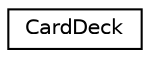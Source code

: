 digraph "Graphical Class Hierarchy"
{
  edge [fontname="Helvetica",fontsize="10",labelfontname="Helvetica",labelfontsize="10"];
  node [fontname="Helvetica",fontsize="10",shape=record];
  rankdir="LR";
  Node0 [label="CardDeck",height=0.2,width=0.4,color="black", fillcolor="white", style="filled",URL="$classCardDeck.html"];
}
